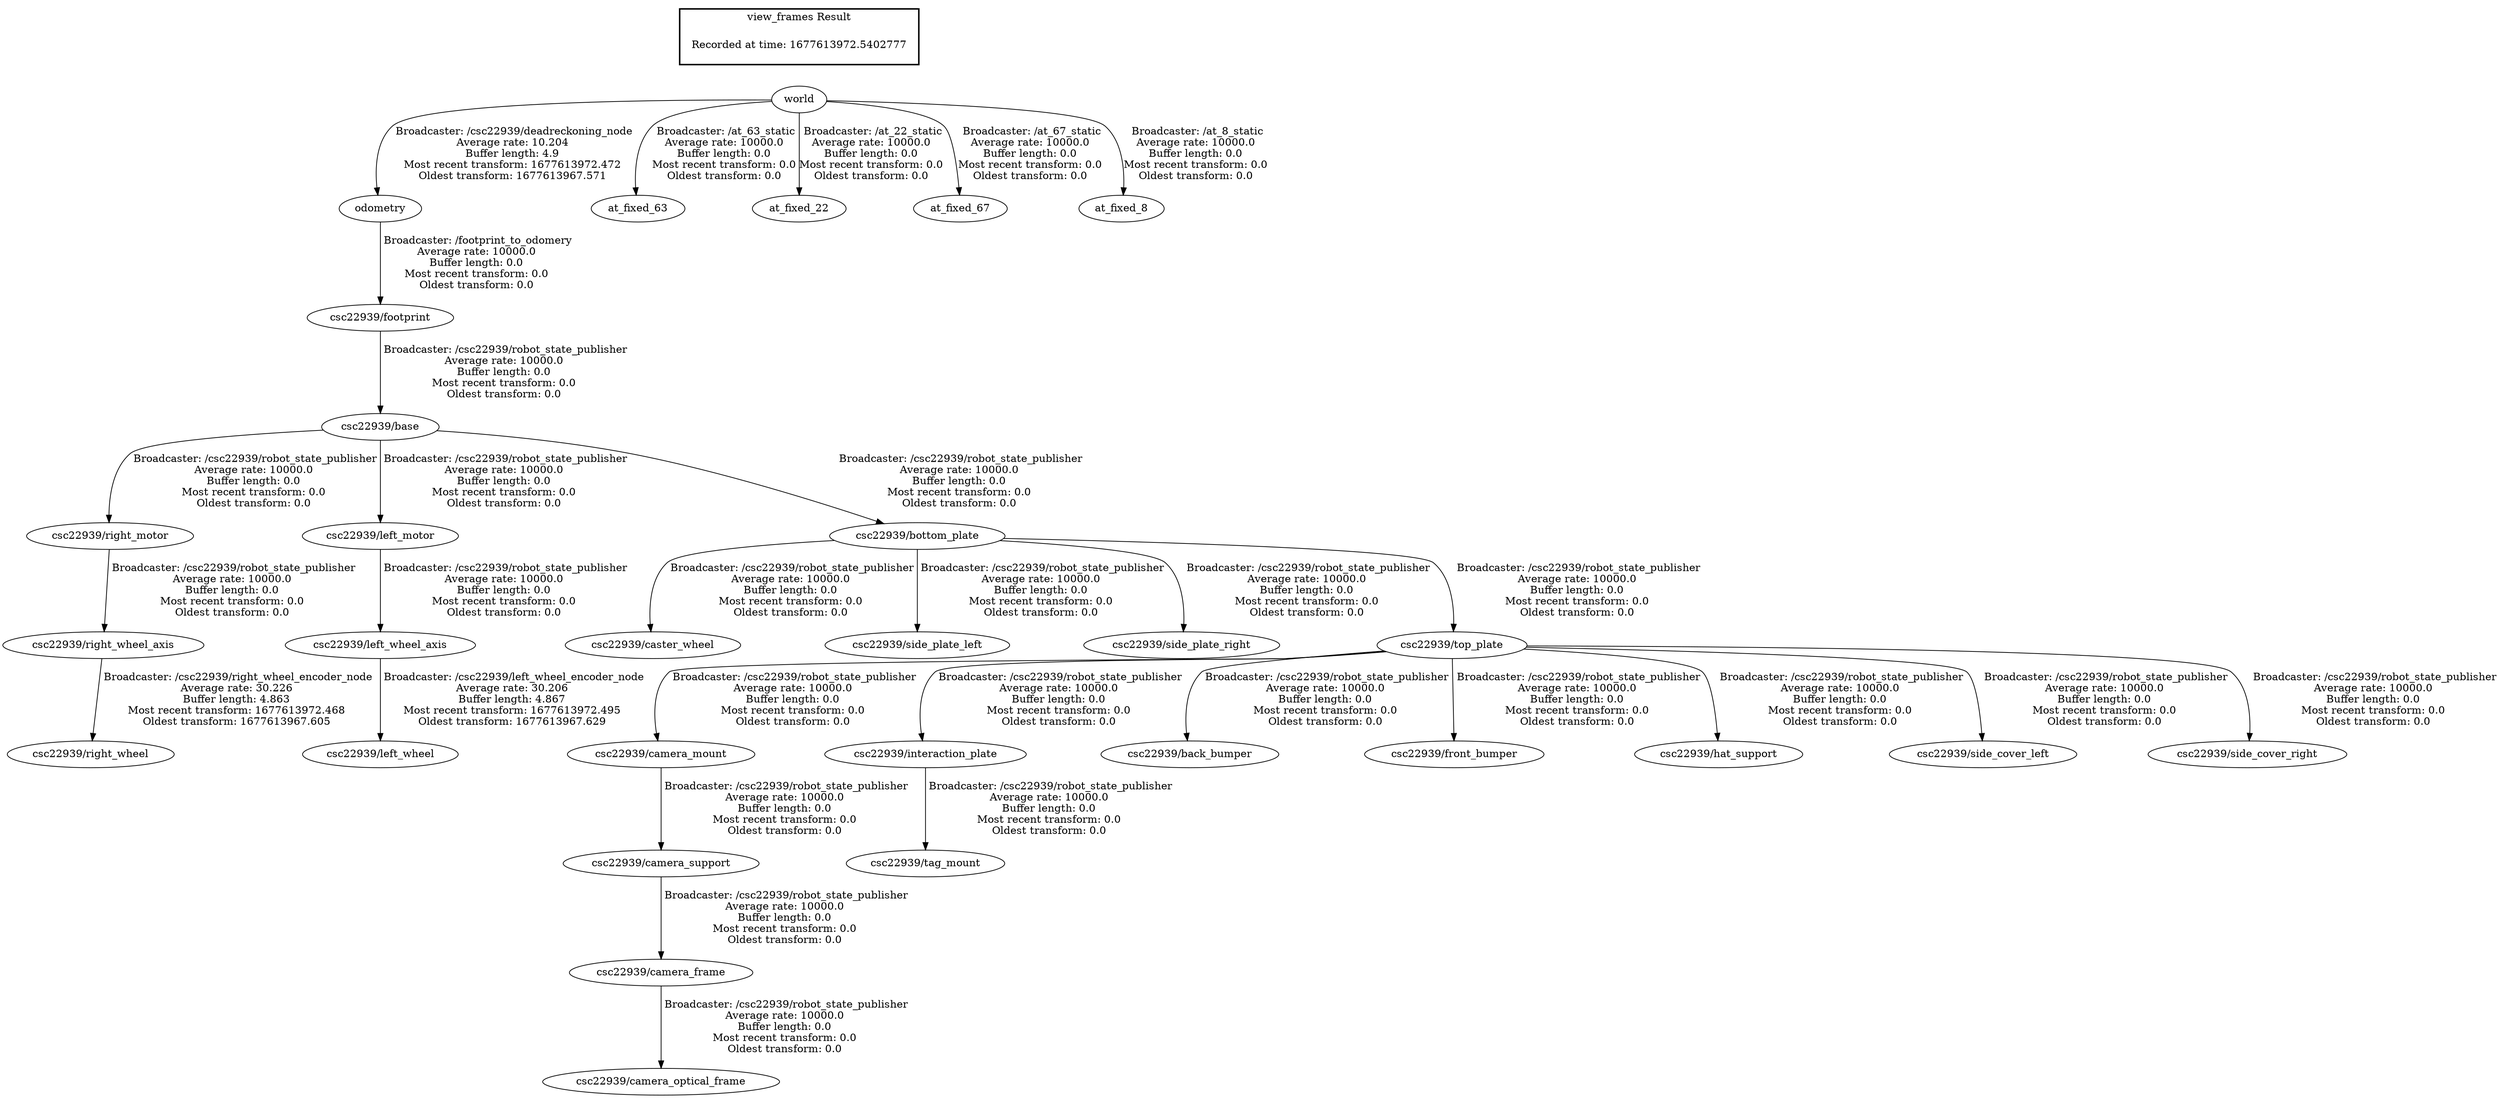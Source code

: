 digraph G {
"world" -> "odometry"[label=" Broadcaster: /csc22939/deadreckoning_node\nAverage rate: 10.204\nBuffer length: 4.9\nMost recent transform: 1677613972.472\nOldest transform: 1677613967.571\n"];
"csc22939/right_wheel_axis" -> "csc22939/right_wheel"[label=" Broadcaster: /csc22939/right_wheel_encoder_node\nAverage rate: 30.226\nBuffer length: 4.863\nMost recent transform: 1677613972.468\nOldest transform: 1677613967.605\n"];
"csc22939/right_motor" -> "csc22939/right_wheel_axis"[label=" Broadcaster: /csc22939/robot_state_publisher\nAverage rate: 10000.0\nBuffer length: 0.0\nMost recent transform: 0.0\nOldest transform: 0.0\n"];
"csc22939/left_wheel_axis" -> "csc22939/left_wheel"[label=" Broadcaster: /csc22939/left_wheel_encoder_node\nAverage rate: 30.206\nBuffer length: 4.867\nMost recent transform: 1677613972.495\nOldest transform: 1677613967.629\n"];
"csc22939/left_motor" -> "csc22939/left_wheel_axis"[label=" Broadcaster: /csc22939/robot_state_publisher\nAverage rate: 10000.0\nBuffer length: 0.0\nMost recent transform: 0.0\nOldest transform: 0.0\n"];
"world" -> "at_fixed_63"[label=" Broadcaster: /at_63_static\nAverage rate: 10000.0\nBuffer length: 0.0\nMost recent transform: 0.0\nOldest transform: 0.0\n"];
"csc22939/base" -> "csc22939/bottom_plate"[label=" Broadcaster: /csc22939/robot_state_publisher\nAverage rate: 10000.0\nBuffer length: 0.0\nMost recent transform: 0.0\nOldest transform: 0.0\n"];
"csc22939/footprint" -> "csc22939/base"[label=" Broadcaster: /csc22939/robot_state_publisher\nAverage rate: 10000.0\nBuffer length: 0.0\nMost recent transform: 0.0\nOldest transform: 0.0\n"];
"csc22939/base" -> "csc22939/left_motor"[label=" Broadcaster: /csc22939/robot_state_publisher\nAverage rate: 10000.0\nBuffer length: 0.0\nMost recent transform: 0.0\nOldest transform: 0.0\n"];
"csc22939/base" -> "csc22939/right_motor"[label=" Broadcaster: /csc22939/robot_state_publisher\nAverage rate: 10000.0\nBuffer length: 0.0\nMost recent transform: 0.0\nOldest transform: 0.0\n"];
"csc22939/bottom_plate" -> "csc22939/caster_wheel"[label=" Broadcaster: /csc22939/robot_state_publisher\nAverage rate: 10000.0\nBuffer length: 0.0\nMost recent transform: 0.0\nOldest transform: 0.0\n"];
"csc22939/bottom_plate" -> "csc22939/side_plate_left"[label=" Broadcaster: /csc22939/robot_state_publisher\nAverage rate: 10000.0\nBuffer length: 0.0\nMost recent transform: 0.0\nOldest transform: 0.0\n"];
"csc22939/bottom_plate" -> "csc22939/side_plate_right"[label=" Broadcaster: /csc22939/robot_state_publisher\nAverage rate: 10000.0\nBuffer length: 0.0\nMost recent transform: 0.0\nOldest transform: 0.0\n"];
"csc22939/bottom_plate" -> "csc22939/top_plate"[label=" Broadcaster: /csc22939/robot_state_publisher\nAverage rate: 10000.0\nBuffer length: 0.0\nMost recent transform: 0.0\nOldest transform: 0.0\n"];
"csc22939/camera_frame" -> "csc22939/camera_optical_frame"[label=" Broadcaster: /csc22939/robot_state_publisher\nAverage rate: 10000.0\nBuffer length: 0.0\nMost recent transform: 0.0\nOldest transform: 0.0\n"];
"csc22939/camera_support" -> "csc22939/camera_frame"[label=" Broadcaster: /csc22939/robot_state_publisher\nAverage rate: 10000.0\nBuffer length: 0.0\nMost recent transform: 0.0\nOldest transform: 0.0\n"];
"csc22939/camera_mount" -> "csc22939/camera_support"[label=" Broadcaster: /csc22939/robot_state_publisher\nAverage rate: 10000.0\nBuffer length: 0.0\nMost recent transform: 0.0\nOldest transform: 0.0\n"];
"csc22939/top_plate" -> "csc22939/camera_mount"[label=" Broadcaster: /csc22939/robot_state_publisher\nAverage rate: 10000.0\nBuffer length: 0.0\nMost recent transform: 0.0\nOldest transform: 0.0\n"];
"odometry" -> "csc22939/footprint"[label=" Broadcaster: /footprint_to_odomery\nAverage rate: 10000.0\nBuffer length: 0.0\nMost recent transform: 0.0\nOldest transform: 0.0\n"];
"csc22939/interaction_plate" -> "csc22939/tag_mount"[label=" Broadcaster: /csc22939/robot_state_publisher\nAverage rate: 10000.0\nBuffer length: 0.0\nMost recent transform: 0.0\nOldest transform: 0.0\n"];
"csc22939/top_plate" -> "csc22939/interaction_plate"[label=" Broadcaster: /csc22939/robot_state_publisher\nAverage rate: 10000.0\nBuffer length: 0.0\nMost recent transform: 0.0\nOldest transform: 0.0\n"];
"csc22939/top_plate" -> "csc22939/back_bumper"[label=" Broadcaster: /csc22939/robot_state_publisher\nAverage rate: 10000.0\nBuffer length: 0.0\nMost recent transform: 0.0\nOldest transform: 0.0\n"];
"csc22939/top_plate" -> "csc22939/front_bumper"[label=" Broadcaster: /csc22939/robot_state_publisher\nAverage rate: 10000.0\nBuffer length: 0.0\nMost recent transform: 0.0\nOldest transform: 0.0\n"];
"csc22939/top_plate" -> "csc22939/hat_support"[label=" Broadcaster: /csc22939/robot_state_publisher\nAverage rate: 10000.0\nBuffer length: 0.0\nMost recent transform: 0.0\nOldest transform: 0.0\n"];
"csc22939/top_plate" -> "csc22939/side_cover_left"[label=" Broadcaster: /csc22939/robot_state_publisher\nAverage rate: 10000.0\nBuffer length: 0.0\nMost recent transform: 0.0\nOldest transform: 0.0\n"];
"csc22939/top_plate" -> "csc22939/side_cover_right"[label=" Broadcaster: /csc22939/robot_state_publisher\nAverage rate: 10000.0\nBuffer length: 0.0\nMost recent transform: 0.0\nOldest transform: 0.0\n"];
"world" -> "at_fixed_22"[label=" Broadcaster: /at_22_static\nAverage rate: 10000.0\nBuffer length: 0.0\nMost recent transform: 0.0\nOldest transform: 0.0\n"];
"world" -> "at_fixed_67"[label=" Broadcaster: /at_67_static\nAverage rate: 10000.0\nBuffer length: 0.0\nMost recent transform: 0.0\nOldest transform: 0.0\n"];
"world" -> "at_fixed_8"[label=" Broadcaster: /at_8_static\nAverage rate: 10000.0\nBuffer length: 0.0\nMost recent transform: 0.0\nOldest transform: 0.0\n"];
edge [style=invis];
 subgraph cluster_legend { style=bold; color=black; label ="view_frames Result";
"Recorded at time: 1677613972.5402777"[ shape=plaintext ] ;
}->"world";
}
